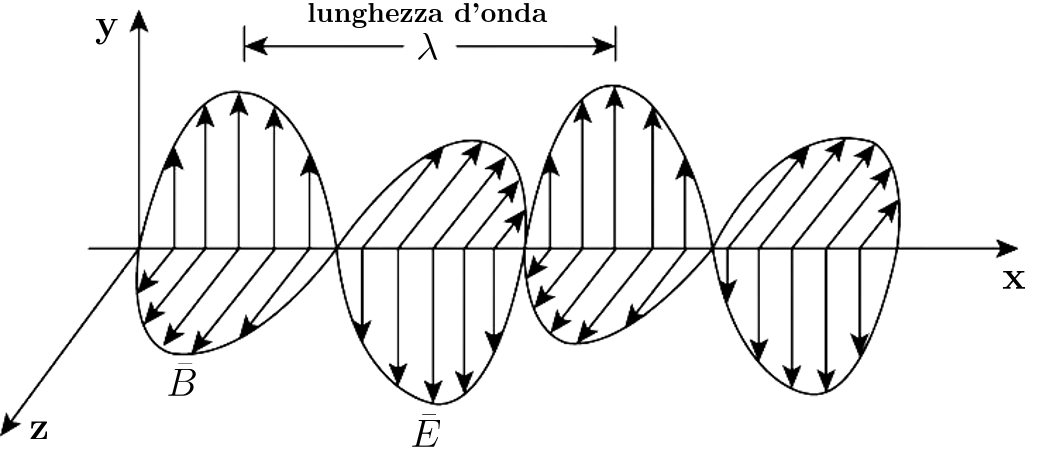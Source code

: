 <?xml version="1.0"?>
<!DOCTYPE ipe SYSTEM "ipe.dtd">
<ipe version="70218" creator="Ipe 7.2.28">
<info created="D:20241217181142" modified="D:20241217181142"/>
<bitmap id="1" width="748" height="322" BitsPerComponent="8" ColorSpace="DeviceGray" Filter="FlateDecode" length="14877" encoding="base64">
eNrtXU9EPV8UPxKJJ28TiaRNJJE2X5FIm0QibRKJtEkk0SbxPI/nbRKJtEkk0iaRtIlEEm2S
SLSIRKJFJJL5zr3z583ce87r/ZmZ92a6h9+vb9P7M/fcz5x7/h9NU6RIkSJFihQpUqRI0d+l
TsUCRX+DjmBOMUHRn6BmAMUERX+CAOBGcUHRH6BWHestig2K/oZYB/hWfFAUeVrhWJ9SjFD0
N8S6sk4VRY7uxxu++D/GG40LnybWjxRvFEUL6usAI6Y4X+E/u0AJdkXRpAsT1ftmAMmCOrxH
RSXrVpusyAKD8XP5h/1/zsZ6kxcf/txQ5tXV6CtpKz+TB+8V0CoI661use6NErNRblUINr9W
4bj8TN5UQKscrG+/mBpNzf4JZE7bAZIRwPrBtf6/RJPCuiID668clfyXPq61w6mmZaAqAlg3
7G1QWFdkaLRX+v93jF8Sxs5csv8vPkVAhzHWs6ewrkinaUhr2v2za2cuvPrwysD6YpfCuiKd
0kxtuXPvzGW0sJ4GhXVFOp3AoLatRRrroLCuiNEDwIG4M77pMInGMqxwB+At4K8cXlBYr0B6
BngIButnPQCPZVhh3Bv/aSH0CdB06OTotgJaRZzwu9KVcx+wvhoDgL4yrO9Y/97WoL90VP/S
WOLH5uiOwlkF0OOi5j/WzzvKl1A2AvAS+Bd/GettOzE5uqqAVgG0rvmO9elqM+1gtjyW6UYZ
oklpK9Vigt/DhgJa+QkzmrzT1zdBe+/Opthcl2GBU+w0YZHgYOkuu+rWxx+lr5ebdACkNV+x
vg1B07ws1vVLPZOuayuB35bSYcpslMJsRvMX63uw0u/Y8eF0MpUWKfULJQXK+eLlD+EO5riR
sOdWYr4SDloWKCFQoX9ntJoZcyy7LaF8jmWmaljSfMb6OsPYSq216SfleKCZq/s9cIX91lpz
Fcs/gy0FtwoV+J5hfcXA2OVouQr7ZszvNBTmpyAFCacew0RRtumfwbpOqw1lUVsBhvjPRnYj
M8+BfS83VGJr9m0orEce66sOSf7SH7xgT5nZ+dqZLmKbIchnDNoc4Wilr/8trHNp1xG0WO/O
gg+CS+0dhYT7PhTWI4/1NVGUfgW7kp2sX73RiOoEQ2Laj8L6H8T6X+Wownrksb6usG5wdEvx
QGFdYV1RNLD+0qi4yWj+TfEg6lhXpEhhXZEihXVFihTWFSlSWFekSGFdkSKFdUWKFNYVKawr
UqSwrkiRwroiRQrrihQprCtSpLCuSJHCuiJFCutlpy/FAoX16NN6tnFrLPWj+KGwHlEa5hhv
HjzZbYZGY+79teKKwnrk6Jz1OUuZv/SwzjRfaw3lakGvSGHdNzquBZjJ6iz2cLK0Lt+HPxV/
ooP1q83ZkZ6u0eXVmz/KwAFwtUBeBLAH9Tz3AIwpiEUC66tGS96aplbDJKtrGFr8Y1rqsS7T
3fx0NbJ8HcwqN4pCi/XdNn1XB3e++S/3cP60PdfXybvtr/8poX7rurDHOLDluHBfC/F3BbPK
wHpxc6tn3KbXgd2I+YwNmei4+xvMi5ldsN1iHapcl7YBMgpnocX6mr6hp+4trs3+csE8zH+C
d7AsXDHHP766r1ZDtQJaOLH+qu/mmesKG6LyKIj9qqif3Jei/qJTm4H1ZvkUPFFQCyHW9Y1L
I1vc6740Xp7B1cHRue1cFFUYZMyCLh7WFdZCh3WAAXyLxYuTkRZmxwCd0sV1C+vyILZGWFNg
CxfW9wF2pIvLfH+lEbZPbUGP1ghUV0eG5FQBkIPRGuVxrIoqGeuLAF8acXLXy3+Yhapohph0
neRcnn52mx1zeiu/p1mYNaOoorE+AvAhX7029/dF/tMdUHNVw02NcHEC0CJc7WWDHwHYXLQ4
8qZWOFR4CwvWWajoXL78z8Q6OqOoBtqjx7R+2NBi+oqfxfOtS9O6mzVtEB8CCCr5KCxYb4Ll
ZmQTP3MoqQwWELl5G/NMGwHJ95SuZYfeABu58BqfQ943CGr0SDiw3gzTupSGB/H6jI11ZIjt
HiTnorbDZ8x/3iU/3QZnuo1z7Ae3Z2sU4kKA9QaYZV4YGBH/UA05BHsDNDL3XLRYVmXb40jw
v7OTet8Je0eHglzFY32OGZmtCKCv9EvzCVhb1H9eie/61i9+6sI9SuIM4IgNpKee7u4u+o26
OQtJhbkKx3oG/mnaG99eIUe1i6Vo7+qb/jMqb72uocI402TqIsOwXZ7zVkX6FnsprD9xNa+5
yGQ7RUFh/Zjndi3x7RXcaa3sfxcc5S+dmChjfzqKDtj5eq5ptY3EOndXzb4r+7TCsW5skLm9
SMLuEXzjVhwjFmjdjooaA3ylfUVg3Uz3vYMmhboy7d1F3lA/Nbd3UH7BIXyR22u8eVvI6g4p
ZYxIf9YcHxdf0UPYpqvG6w/103FCwa5isd5pRJDitLsFx/qH+Xr+t3kZFmHVYFj5BYw0wGwM
YQaF9QaDF/+Y40qp7JWK9aQhiF5sWbacJ9Z7zNe3mZu9FXpujRjGaDU0fmnj1ZqWAmlRBNYv
LOZ9WA+MosrD+oOZ1TViY702T6wLSm0d3IecWTfQwznSvq//f5YrZQMd+WHd1vDnmaU/oIBX
kVi3oMo2qhv6WMDwOi+sz4kHAfKQhItanAJ5ApfOBNZdAbdhlQVWkVjvMx3qOywH4BPWtZsq
WSwd0qm+DjflrVi8FDLag81isZ7OMuNYU1pMZWL9wyqeZDl82g+vyFiEfLB+zw7sZVhLgJ3f
Nwd7oeaVy29aENa5VaojvNcQ7CeqR1IFYl2QQIR9iWG9g8WPHpmOni3bqwuzPFt3ifWCsH4D
VYwPcV7P8c21mFeFvQrD+jhL/nC+fC9vrDew2o0vYAl/t93EoxMuVrkjxoVgfXaffwAPHu8t
hp0R0cT6A7RqxWKd06NQz5AMb8u3Ca5pF2ubcuY1Z/+9K/TGU1RurLeK+1ko1l/ExhLtoZVn
Yn+nIrDe6PilTQn2isL6ntTooVCs37t7JLFPCGkPrHHYLxnrLiUIGhT6Kgjrcqu6UnUY5rtc
CSejQPMW6xm3qauorFgfhffSsf7yK2hCQfNw4zHWlXlaSVg3IuIlYf1BxvpzKJvfycCksN6R
L9Yfg8+GO9teHLNiWoOzm2cfCuu03Ckc67IfuQVrvFHhlJDEeulYD9ROP5wAgoa3/wzWyfzS
c2y2FeyWjnW3PyIAul9vzW5trD1TRJvJKhmWFNbpfjhSazToD2T9R0YHn/aZe15Rs5pt4rQ3
32z0bNv+21hH1cnCsS43s9WZHVxT0wM+6yPW1NU3nt7bGx8Y4bCvXijs9D5A4sUeYD0heak8
p9skW35NxnYRsMkf7j7LH5m+aoC6u7+L9Tm0sWyhWL/HsK4FVKP0mGBA70vfOqfRPcYgk+lg
G/6W/yc1IrimsN6WP9Y1rAmml7TSAtC46ThaHxvxYpv3OYh+uRSJdaJNW8FYx0YO7CPNfj2n
VBygU2wvynoKD7OfGzoKel7y/KgXLNrrBdYzfp5wZ/oR1uwWWP/oBm3TeBPKv4D1DGz7h3Wt
02+r7K0LoGFduqnjWPYE/xjm/RfzoWnsdr3Auo9+x804iF2wJ02TBctO6IGxxag7QSmsE+v2
COvH/o6Z2G0wpbebPuJCH4RegIW8mDTiF9a3fRpBMGmW+7mUUovks6SLD3m6izjYCaxnQEhw
9BbrWtxHrh6x/ZySrw8ZO93ofqTzuJFVePIL6/4I9im+UFcyxg3QrQiZ+cozFi6jDXYC65RW
5xXWT/ITqEXQM9GQKwloy481gINfeYQ2cvIG66feN72bNRe66Lg27IB6t3AIGleHjCei4c9h
fcVvrPtVtfFSj8uus+xWX0hHTP9vT8+6f1j3XLBv4OL7ONHRZF532etPLeZVY4ZnKsoFUzjW
+epH/MT6kS9NPO1eB25t3d5Q9BFe/KUBH/FYeoT1W09Hyzx35FjonnHd2VV8VHz1dIQHuqFY
3yRdU55h3Q9FNUHNK8p01Nh/+Se/bz93Az4iGuAR1j1lxLTjmR5FvmnI3Y8za65mq97r4W9h
HVH4vMb6dh56cmF0X59LeNsP8Dx6HNAA1eZZW20fsX6O2dFF0a0rz0XakVZdZINj7OxxlePV
y9kP6f1LWL+mEeOhvu5x6GLEuc9NlA2Cremx6uMcE/fZB3/ST6x7JtgH3Tld8qk3zj00Dp/S
2+KUJSDuHe6qmz+E9ZjFrivfsP5DNPwtlj4AYmuTtmTfwl7RcoFivY9dm5QGONp4oMx0D7Hu
SRQZoP7xZKKfwvqFcXZJ1+ekV0fW8Yhg/ctmV7tvWO8hVOciaQnMIp8b2tIArs6KSR8zphHe
TG1wj+S68Bjr+/LwyCJoEexeYgYLdvHTQ+TNMXC7fcyl7G38Gay35FB7vcK68fFP3qzhq9nW
t1kbPsCMST6g8UM8qrb4bZxxsd+u0Xfa7CPWq2yHXwnUny2X7IdmZOusKOrFrPQIsIjEpc9u
g0rFOmax/IJ1YtYAifVNonl5UXSenWvTrYsk9HOHDFlV7drFhxbHE72MaGway+bl9OgJ1uPU
w1TiDNhHR45LAobYXKu4eDptEk/yM5/uJuzmyR/B+izU0h15PcK6WTvhSUuBCah+ceyzNoCM
zF0zgwUHgNhy1bmkWRflwPMK6738899L4cC+I8XliPlPL0QfWoIIEQ3yDL+UWEMfdDFN2bDu
MuZvfcH6BZCjtQqmxmxV7LWh+MqgfbIvZdsZZV3R65bGe0oqWwC+Yd0RoS+SZqDu22HzGx/6
JjjW0HcmTA+TuKszcifmSGL9BNgEiJdLHQLzsvnoDdZt79hQqbd/Co7D2TK/mn736qUcz/NP
DjV1y3rRmk9Y38wx8zvfh92R4dNk1DzOgZaHAv5gXY9LS+v6E1hnjGddf/juSvU43mA9Z8yn
EEo6I96W4bkvZh80S0WvqCN6EXGCDtF36g3WY+SskjypzulamrfcUa4ePHF4I5R19PKnBxsT
CqzfQp+h6hl+tpdbH7DuaEa+VNLN1zvT8pqoVPB59Fs+VwbFQCqSF5O900dfsP5S4lN/78pG
X0ezR4fwshv9MUOdZ23MxxpJ61TEerfFdNwP5gnWAbwR7K783DSVobdHTWx5EGPpXbY6k1Xo
bOr0Betd9ufvF8OBJ5cT9RF1aq4SAmUUDWEtAE8jEBN/I4l1W0PHnVReYJ1FIldWYYvnVL8U
feff4OyWdyX347NuuYZ8VB7EiKGYDMDqM9eHITUE+fdCKgjrpT31uxB7+U0neSciVetYLbWZ
CXmjjUP0sb5nJ0bgqPYC69U845aZ+mMleJZP3WObSKyIpWiOs3qPpbT25voQgDlmFOiI6YCM
D1hfLQnrW1D/41LLb/NXyi+RR+Aqm/x/FcJ+VYVivb1G8x3rLexxeuVO8OeilZgtt8MyRrkv
O6hNW2Ktnr7cqTOrQtrTNV9ukt/jVZcPWGe6sX681YIz/zB/qQ7uz8L2ptWVrp7rEXj/53zs
sEZY0cL6d9Yf4B/WTUWGJwjsFznXNu3eqxHaLiW0+BvjRAF3H2FBiTHgnPSsVkPE+h1A85em
Wx37RQj2Ffc78IqiMQKzcn5GT/aEYcUj7RB1rC+DFhDWn3kWCuYMz4dm3brPMZ51y/5AqzYG
QtypMzXuSK5RnZfyDevD3LLkIB0u1Drdcy/tBV3pLsHefnEfJ0V/wXjkse6IIfgu1w1tu6EY
nlZDh3ufifKCj9+grh8Qrst1rrKMd+N5TPuGdSOKayYg5KoXkUmspUJXSq0/LbtZnlbdoYSf
CA6Sdy3pyuGJDQjrO0Ukb1cJ6Sm/I1qkerQoag7WXemsg6bs9w3rmhPrY1SuKEY7AtTrULWc
WP855ZoyoD5t/Hs+2lh3CtmAsK79UtiMmltTwg4RfbX7qYjIEnOviHQLOgRcbnQzlTcZDNa1
AgaObAq6ST8aLuomcoWrgNQMszkTTRBtrDuTYYPCesFdkdoFidNN3JOOUWLU3DUyLP6K5ffO
6kauc7HzohHjL9bzLtl4Etq47KHZ0TOEaG7Fs5e1dV2LGrNt5P5oYz3ldEUXhPXC603fLffe
DTEemLxhoaNymgrxnZHYkY/2+xFTUd1w3O8qaLmwPu5ZDZ7pQMlIs6UI+hYWcCZO5jSv4glc
Y1KkwJI+wD/afGy2ClGpwod1dwwxIKxrQiOuX81St6b9iNYM/aLFf0rbbxllt3YlW/YDEgFh
XaO8Sb+tjGhbhSvlGYrfRrZEi7XDT8I416hhfbosWC/ksARRMc2BaKK/eo8DzpzWnCkvDi+1
JRcDw3pLc548+BTs0iv0VWi8+JXKpRgytnbDXlX0+rE7sL7i2jzcP+ID1ncLqNgAsey3mqoq
GKUmKp4I0ZXTrF+ZsaLZ1oTvLMHmO9ZH0Q2gqEXoKvsP9SkNEpOtKNmQsthi6/hVTRHGOpQH
6wUIEKmd8gjV2zpNhdzv3Ef4vRhDmbGZYOfuB4Z1LZ+57U3CktfRdgwJIrmTqmc/lPkVvRx2
J9Zd9QK+zhpwYT3ekTfUBRVylcraOM3X5d5bB+7i2m2QXuk71keyLqZfebAgOFxv0c66R0Qp
7yjhCPhEWi+0RRjrM0LdVmBYX80zsbdLhPojGWrMAfVb7BDgxNX4B0tDeLD9PcFhfedXTmyK
efSEXQrEu7sptsjK/XKEsQ7lwvpPfr13OiUhTiK63dGyzUUDqGaWdCTVflphpuxWB4d17bcu
Ii9iZKAZTeNsxpMbHymGDWJt7Xaii/V3weMVnL6uoe5hGb9iSWYNNTFxHp8JwpwM46gKD6zV
mQlEqy1BUzmw/psSI8rfKdRXPkwEkimoL6MR2yf/B1KWC+tiJDxArA/mIUE6JKjPEDER7Zxy
uV+j/rZ3s/udKc8bTMmZTS8LEOu/6A1xwTbfR5PeNrJdRISD8YLgFxrP/YlczamN9XiwWP9w
YP0aG24tAmtS0j07ClfWNfTAf+NBwzdLzeE/jrMptgFi/QXrA+74RnfQ/wtd0A+x/mkix596
/TOWNBQJrH+KnAgQ6xo2PtRF/ZKa80Y2DQMqNyeG/qHbcE00VbtN9KksAALEek5H367IhILs
0lNKU6zGX9+LNjuLBNZnpFLL7eCwXlP9m/ehI2/h3SCGRbOaEmYCJ0xZuWE5+deMD64vD9Zz
qHNfcmrANfpEox70b6oopsMsmnETL4TtiijWm2NlxPovCvuhLMPjVLw0JaSGOf6AtY64kTb0
EFwmasBYfyV6uXBT3M3KUbR/EtVInpINq9jrdxjSayIXTLKwLnXR8Rnrn06sn+fs3XkhM72f
Gqh1SOBJu8Vdy/JT9Mg5culI/Q4S6/R5NSscS7vogo6I76hHpTd7vWzH3/IsdtiOKtb3pNy/
ILGu5Wrx9inz/Jpqb/RRoF0KsmPZ8PY76+4CxXojUA/8YB4rvSMqX2aJAPM38ikDVsZEVLH+
T1pXQbZp4bUabqxX5WArSIGRD0p4k+keugGG5QIOYwc4PzJaHDGboGo1OO3n2XsRByJhZx7T
gxTEZ30+mx0UVazL+VeBYr2XZmtc/kpyEwYou7QX9fSgra++uHfTGXQKFOsa3uSjTlhZI1r6
3EqM9aIY1iemxyxns4Mmoor1O7lFbaBYPyLzegfkmF4jVV+aoVLB1tCD4J5oQv2P+ZZ3yob1
OtSwnhF8SivoHeGD76lZUHOCXvTsTPq8iyrWh2SnX6BY1ygFPCFbYPNUvPSGOqmf8nZE86F3
Daz4WisX1keRj/0R0mBuUXfgFtE6pJs47ST31tvapDPBOaJYl7vQBo11nK+7smN9i6zZK9Au
rZM04y9jflKbYL4Ei/UXJJmnVlTW0e8gUiNmiKx4qr+gAfUBFmiNIta/ERdesFhvRfn6I+se
T2SPjVrKF9SG6rYzkhowaxTicZHWUzasI1WnKaH3BW7Jx/Dx2qdG8zKMX7e4tOdj9DZdoeMI
YX0agUmwWN9HgYoNnaRyZwapINIwGi9dESejWy1zLxiSXLU/AWO9qk564t3f1IS2fSFah7zS
ebx4JjVU8R7sGssViyLW0WnsgWL9HZKYlnEj26XEKNBtSnwdoVrsvXDg72f11Dhox66obMBY
nxU/twt+OZCMR3Wc0Ejw026JeH2MN+nlCQXR1NcxyzBYrCMBTG1A9n5PUJ3X3nO43H+/epud
cjnKojludAWM9QshFHDgdgxeokV3N0S6SxchG06ITLA+vu1gdMiPItbPMIYEjXWJscuuFh6m
LjnkjV3qLsVrc7ja1ljWlxuUAWNdDCIL5xJqr1AVR0lXTPZ3fs0aduwVD99FEutom7mAsb4g
3sOV7G38wIavc4ojI+zMPX1EdVVnAvNhwoH1L60GhMha0Fiv63JrbXk9u2i09YCuL33HX2+e
GXVaVLEOFYD1e8FZ8oG0rSKZP0xVrI6iOs8S0mbiwxil3czSpJ7ciVJBY931wTtukzuGxtEG
iNYhFMOGf2se8x5drC+XH+uaoLGANJNOByEhvLdkbccCCqaV3uLPdrURGdcaYNJd1Rk01vec
zHQfZRNordA6ZthrLAsY35VF0QdleYAgP9ESYqyn0Z6ZgWPd1Wm0Xf76Bao+7ZkqUXpH+vFS
GYIx+JoA3mupAWKglRPrPw4m97o6IlygHZ5eUGuVmSF4a/t9JHJo8Pwgn9sNNdbxrtBBY70G
XEbooPwVdNvdV+oP2F01YCo872ZouJUbQHhEvMN6fV5Yd5gLb24+FFR0t0CdduTrBZ5TXtww
Yx0Xi0FjfcyxAw+y7vFJnqhtRDtxrQPNA5nBdNtp7uBp4AIyDkIKWeBYz7o83ckBeG57G97K
+o0KMFfhDZeepbuL3Cg8uH7H+54FjfVHR4sGBNc1FNRnKPE1hWqlaMzpyjCEr3l9Cgiz8QrE
em97yVi3M8+SroKZNvTZHSFS4SjZ0EVU+cmvj14fgfMlIgUoYKw7Gnd2yJkaMaq+dJtQPrVd
NHXyGVVCrX0G4xeBIYFjfd+0jd3JAQto3eEmD/tgS/okJABu9dSDfDCcRg3ra/FKwbqV0piW
E/MGKbv0iQ4i1eYt7eyLDz5jvSE/rFv9S6acVVbHaB7vPdFOvZOQ3vcEv5DXf1NlAl7S41w3
VMXHt7X34QCwPkYIxsCx3l5ruRWaZR2jVyvIzqL+0IHFXDrdrXHKj3WtioeHX10nE34okE1K
5wri1xIShwigx91hddeR6QLKr6dniVgHwjMVONYXgfKevJJ5vG1U0V0f2qBtEhtAkBQedhDP
kOCxbhihrqbQuE7SgIvvG6rvUQ2u2Vxg82bWwX/s2dsRyNQ9cjZ44Fi/NiKnHfLRSQpvvOcL
96tgR2IG62R1LgpMEFvfBo/1YeDOKIcf5B+6HRNEEIli2BCVx4u9fs5n+L2AQ1Cd/y2sGwX8
CRm+3ZRT8Y7qTHWBFu5coceDtH7pQvBY5wMPGl1tO7Bn94xIhavBW1Lrmg1eoYQL1W5P4EeO
9vtxqy3dgWC9t2KwPouKmCmiYriI5EbkYpXk4KkArN/rFsSlI6P5jii6w++gg8iOuSU0m07c
6Rz3BOsfEMfn6TW772YzEKzveYD1UnshGW6vNmz7zsi2gkDNA0VyafjeIS+XdYPnCsA6m4Pp
vI2C4qWL6AAl+vVJwmtZ641aMQWAOdGmypBtQ8vGwLE+BbrxeCl5vhqIG2wljGotlm0n7aAB
LOYyLePsWnq2yoF1yDg4je9RA74XZEEukUpxTfZJavRMSwYYepWudv9lrK9BlyzDY6iM1pgX
nmiZPILm8R5gVQuPSE+CA8lXUwas14Ij5tWGOlsyhF1ObWhn3vFS6w8ezTc1+ytVHwsXf4LH
emvFYP0CsZNb0OGdXIUlZtI+okf4NyqlsH3ekNrklQHrs5DtnLGK5jpQynecGBWVIlIpqomm
pvptZTyCWNyqgxnM3lq95ypMJp2DUiuphUwHwIT+z6RAiZUOqJtbTDBaNmltfnWpHWpSywIl
5tJLLdC6wP8t0GoHtOk/ks5rxuuaoHUqOZ9ixL4wk1rY6NbZMb2QXnJQn86gBZ0WdVpaYv9f
4DSng6FqeSVjkr4CgxYXFgHq1hb0FejfkUymUsZa9avAvibloDnWOWBmNWmtg33f6nISoH3Z
4ltyKZlYSAH02zwzaW1lXb+D0bTIi7XkqM7QlaREmdT8YhqAfYe5BLaopSWdFQsAiUyWVlaW
02s6FIbZ52VSiz36DS1kFvSbYYw017A8BlAzl5q3WWrya60FwFqLk5LTAK3pVCIlYGBD3/9F
B1mvn0umu3Q9amlRoKUCaUa/laSj6qslY0uZQW+hvgqKFFUWvZnemV9HqXhOE4DODGTzsrBk
iEnCXmmhSnj1IxKPXvyTXcMHINfCkyfdJpWYNIdWXmINcLQlNJ9M+soU5QVB1blnQDsvaTnm
C4O0Fv04sxndji4oQdRoFeiD0ciItIejfDuzSD/PqquHwVum1BypNKp846++JCG5ShxV12iX
I1kFJT/4ERk+a5qs2NU17OoN+tIayOsexgnTcJBM7CDqmXXre0tys1Zlv3QCrSffpbA7XCDW
OylotICHIOPkSKY+B2osp59Qj+GcHC+AYXSD/weqawvyjiZIDkDeWH8gUlb1pwu7iuZ2XGCf
8S43Or9BP7CPMAGprh69RIRHNhpZ7ma2598ouqB9gjF1w9T5WijWPcteN4rWq3YEri4GrcGM
d2Pp3K94mK6GODfryYQ4Cqq18rnM6qOHKgDroqYxiBaenxE39kJOjc8QEvdezupkB0DqF6zv
EYyJDXmE9Vc49gZkl7wd7LO0xtZAof4IDVotpt/hbVj6ifmYU0QCEl0IiqQb8raDexWA9SXz
K6csf+O/glQCIHe8Jl8Q1jGt9tX2fOJYp3SY2kGPsL7mlQqjq2OIPjzv5tSb/xqM/h8iBxpQ
u/QMH/igX6fs0n5iJNsm8kl86WcVgPVB8ysNy/MRd4k3EdkJbZQV8UVPtriUPpu3a7R5NFIe
rA95hPWzccKIdtbSXPsN9Q5mKyFq0whqXT0TZfwfZHn/EsVH5Njo5S6RDym0FzzWm42vPAaz
Hu8HtUt3CJ0wQ4oV3DkzL2lIw2bU12brSHl0mDqfh5ueO8anrvkN9RRXPWRtNIOPuKBPbSLW
e0PnZSBuH6PnuBTdDx7rpmdqmq8rjpbc77i6sztlLaWD9hD9sk+kE86eI2ILhOHyYJ1UTL0i
NsJk9OL786TL93YFr4YHRvJ33eHwaiJyyMkp0SRMkT7hB9YjHusoN9bfTKw3stykGXTDP4ns
hG/yZteoCTnSJ+3YAsKq0tJGqsrhh/mgogQe0gl3vAfQmMPYmGcJwviG9QKeXzwnD4GwnTb4
9MVBOaUo67Nsg3JjfQO4t++dt6cmxv9WFWiXntFnonADx9lX3lpOr/LI9ZUI9bdrMVJ+HsUK
lga0pGWacJidkLnlQ8TDcYD4NbIb3FN2rHfV83nx5uiBbxSgt8R5dVrgCdcklg5cO7tSWeoN
Ltf9xnp7U2SgvmxGCi6EWB4e8LihIE1CMU08HC/IO6qzIJkrO9aha535UsyO7FWDyVPh2Z8i
7NLNHCPLcI/altzbzvlKq4VIebAOpbawuJg1zu/l/q/yQv3dys/fAuHkmivEYdZCNc69pvL8
a+SwU5/DeXEkOuSDx3riiT16zmylPbflPkJwlEgx1sbxCjf9SJWNk3vXOVFGHeaHyN3OH2GH
dTy7qxfQWFyAZEMo5WLBM+46ASIlego2Czy1J+VRP/NOCfIiBuuCxvora2+5waL0FvW+ut9S
qLK+m3eGipCGl4QyyvUNquwgf+Km+vC3dlNeqDfZKzGQsZxzw+JE+uU25V3Q3/FK+CNmZH+C
K54o1oMFjXXm/YAllv5pUONRfvfTTIgD3e6uxf9QL0NdCGuYYeqyYP1fbekoa4f3Mot0zdX8
J2FETEw+ofHSGbLRANH1XEfKWr7vEOf8yIlXwWK9oZoryhbUNyUh8UWcV/MFnnAzYtgJpCCz
qS2VBeteFIMuUV22AiRnd+eOai57eFOKf6hieUpMQ9Y3h8yqHcp738VLzWXGOlM4oO7eQLqE
3x6iZHOPHMJXAzeEjjAgmj5SsHrQuOfRsmDdg45zrxUwl8N5C7wLzj9+JYNG/cgbbqBcbE/U
OIY40hEGpOekzFhfZd/J2jwgvtEJopqbtN31h2Od0GyEd3QjToHN8mE9Vbq6rlXCDJp/zkhn
XRW/Jx23FzhEqftdJEbB5rJLJTlZK8WbLgXnNcmue+pUwbG+gV29lDSSNXZD9XxS+xMCL8I/
V0sXT/Xkx6NBrGb/xQhdjhVUq0HFTasorHcU8mQU5ooByk0XFB26grIW1ruJsRVdRBn/FWVy
6Ui5JfwRffIBL+dBCrloAWO9g72sD6DlvAD7ZJjyz5H9ssUTbhKv8Td2qhxYh3YPkHYQI1rq
lUWDMbC+YWinWL3FClU9QmJwkKqZld8xgCVECW7qgLHOKy1WqKKsD0J4LxV4wont/vuJTiwt
/OEaLwfWt0oH2uP3XpmVGHDnANTVcHe/s+zVpRQTkeJWQnjrSv8gJco+JJ1m+Hd8BI31ca47
YItrQ5uJ5XAq6ocEXq51LZxwvVRTpynIYv1yLkCsb1DGUCG0Wm6FvV8wsGMxZp9aVN+3lRfS
5qjn/pFySAxJ6ZDLeLXaWDmxfmN4ybEs9DmiUoW+w1k5boa+4x8FdTaH9Vo/Kdv487AWINZL
xqh+2/P8Sz+1s3JBXRqMFavTFfgsVee15G3S+0pbsmLm5g4hDq/d506wWDfD8sjydinnElD9
snepE07ouNpLRuSYiQh12mAtK1iDIHUYKLFOQ7/fFuPopoxz/0nOsG6sY0VnFr0IZzCemv5J
ntrUAK9niaNreXYRDBbrVvkdEgcgqkXHqX7ZV1SR9YBbQvcS/QjMP9o0FSDWz6jnN2+cNbZ7
aOMWR7Wy46Hhq9liZ1KUxeQo2FdKUcnkKe7P6FPS/ZeAsT5mwtG68Lqf+zaOKIOGfMey+2T9
Rw6CMqwfm4K0TScikLuOpKM2NpleGMl9skUdZF1EfESX1cOUXSr4WS9yTP9uKh/Wz015tm6X
FQ4b99lCNQUhb6+e6GovdI3qIUtdrM8vB9Yh/Fi/RGIhTfCPs1KK2t1RC96kChGvqBTAYdFI
u8rFzCUXAAPFeq/1IjskbLTqmqTOqziRma6fcKTn1Vn+UfcL1LNYPw4U6+OhxzqGmz7OSSQ5
oA4o30Chp/aR+Ig9AD4k3PqcTLmwbn+ZfUABU8d3qBNujgoiJSl7s8XlzgTqhLRphBLrfmI9
EX6x3ou5jZmFj0VyW6iuTyT4mvEmqPI7HiB3soXLdA8W6xPCt67xJiaUXbpB5bhRbS91S3bW
tbaV3/bs3IT6WJBY7wk91ufQgu0FfFzSJOVAr6OCSJ1U9FA8IF4AchdlddSXCesXtruzE7Iq
xAB1Cz9kciP1jgdXYyXIp/SHEut+Yp1q9RsausWDwXNEV9tJSjARp+485U0W+1rd/wb1bLOI
oLGezSc+MX2nBtAuCjzhaqhzy/mOGyDisOL5yocNBYn1C2pYXKiVdb7dSGeLDyrLaYfytDxQ
jpVpPrM0S09AtNJwysv98mDdIXWNZ33bjCYPJ5BeKdVUEt8oBWJnOuQF1Y1Ak05BQF/qH9aH
wq7CtBA1YjdYFjod56kt8NS+FxrgHUMeM+6dcZNAsZ51MBkGeJ0jotz6lvshtmmdSiZwBpFO
yBgFpsRgRcD+Yb2+JdxQXyK7XSNYB6KWhs5qjlG5QgJU16A5j+FnnbV5YN37Wo2k4yUz3DXo
gLpovmxTYdErqr1lxhEQnoS88cSS6bFKtkJrNaryrdV49yLHsYz0QppRmpxXO0bVXzXCSX6K
igOpLufiUY4QkoPSUBasDzpe8sjSI25spKdkPauwidnc++TwiOWfb3JFTD7xDesbIVdhGuj7
l07cDeoMXqE672Uo35uQp32YZzzu3WEcBYh1V8YXM7U75NEn2YPsi4L69a/PQBs5egN/Y2+g
WK+vDzXUe3KMSKi2/CebY6a/popCINHs54N6x5b7HZN5h55rusqA9U/XnM+eakuFqfrADjK8
sbw2TMVLG7LPAJC1HSh14JvnG9YLu7tKo0Su2/8Xsx+IX+xS8g9EqEWoQJsgZ60jUCoD1mfB
bbNf3nGkY86WQyqInpKSFrcs5i5nHTCFNQe6xt06fmF9lbL5Q0FvkOtUmgebGcsa3XtQF0xP
1DOQV15UfwHpnXvZnNLgsC64H2CQJQqhlssj1Vhejpdegul2sU/P332uEh/bgsR6Q3OYxXru
we9nJrhvuA00QsWKJqmpaL3Ucd7uCgu2FZRPlG0BGBzWBSN9iM20LvSEQybMf7os2X56nChJ
s4HapmSRVBioPbcC9m2GBdkg7ZcMVXlwTU2M2KCGJaVdHTIK1FG7IXCs7wrHE5nnqSvQhBLS
JMcwgAffai1pEy+m+y3uBPQJ68cBjBjwjQ7JyV1uGVrLDbEOSg0ixBHpzDx2utUeSe8EQZt2
lD0wrHeKYbK4+A6z390yleA7Lms8P/yw7DQd5Fd5JHuhOxQLDuuxEHsc7351flT3mqDiHYBK
PrWRP5ySRgBFX3boNDCsS/k8a4KgvwbzB2FiryO+yWVWPJc0F7NYbAlEBjMXfcJ6juLXiqfa
X/k7DgZCbGqaFIXwPyobqJM6zp1BpLUi9tiekx4U1k/kJQpfPWVgv6DH3mBos8mrWNEW12RQ
WN+Am9BCfYZotimhoN4RDxfrjuaoh32OirA2OezSjmLE2bJVax8U1rvlvw+6J8hU81tpKuiE
M/g5ccv7vU0WvYvY1Ed/sB7i6rutfBjMTZ8s0idknTxGoUr0rZgR15TDLgV64H3OmxoLFutY
1F6s8gaWoUyccNVYDt2OczrHRPHb+IiUPfqE9emwQv0b8ukYX9PD8+4M6vrOWyd/kZtVG688
ygZSD4EcvZGfEhMQ1h+x/Ko+p8bOhoX1H1FYGEB9tQNZpFftl7KRNRAM1pc8ac9bFmrII4HW
mHffYCauPmI6ORlE+pF8Pi1ufK4U6oBxYPMhSKy3wW8OkB4Dsvh3Eh0UslCfLG0jU7In0Bes
h1eFGc8vO3Nf10uNeSkH6JOwTMmaY/mxYLxqt4/z7lx9fn5TYjqDxDoem5yDI6e6zihxnb+z
68VCevyl1K2Uv8APrD+ENhfmnEqxlpY7y0dhreMPAhFE6kWyHvmHLFvK+jNQkal8qMqobDA2
eW67VKxv5MT6PdF5OwuxV4fmHbdTm/utl2FzUNkMFU6LXogteWPwV5Yyt7o7tGI9/7RC1iNm
htD4SbtUdjN/sI21x5HPlNZp/gx430O2iBvMceop1vsJVl3aFuWyA+u2aDcHX9QRaaStxss9
8eJJfRH9wDqVxRcCqOcLtVWQrcwe60PwPO0b7EFKOdufxkrV/YxWEfqntAEWnPUU62R23IAV
9o/bSJ936mxpbsKu0isoeSSuSdLj7gPW98nB2xVOo9QO5HcCGId6O3G242dGt1naMH3ysgdU
d7C8ydHLEG8NXzrWz82A5BlVcJVdqHUngwKY2ScTquIFgIe2nhiV9QHrfSFVYe4KSajrkBaZ
5B6HJcrF1oz6ppzeZA8m5QDdzNBjrMfpTb40zvVL4z4a3kUwP7yTeG4EL0090e245znWv6lK
ysgo68arxbK7JgZWskx4FvXNnDrA6UVWxZD9aSs+Yf3a9JrmcheleWneDHc4CiflpH6thu44
D12vHm7oh1Dx5D3Wl0Mq1lvgrBShwWRq72cNsfgdHBuDOXWOwuk9l1j3Ul9fzdm/YpY5qKr0
u5jGD55Gwp7pvPV2S4U5195jnUpyrXDKQGHDsR+FVvbXxjYK6djHhp36RogyG5q9Hq2i0fy8
bh+wfufQYeLwC8iSH6iNaa23oWd2xRWEO4lB7YnXe/rkLibxHOu3xYb9yktPBeegCCJ8FPWW
mX4vyjdjbb1nyf675gfe+oB1blBeM6wf/2pGM+cSkpTsdEM6hfulrtds+7CrLeAL1i1nZmfV
H1DWDeRMUFbmsPCxQPhm1oyXz3q6DlKFKRXrPWwqC6sGrc3DWYLbH45kF4cOtI01s/dIgs17
inVD/zdbjCdDmvbVVIS+POxSWBxQz8YwEmy6tW4xzuOfEAdPfWxZybnqB9a/HUv8/RBsxKdP
mORIG2MhhrRf++rqFV061hP8TnmCZyuEtItj+reqO1x2tUoiWmgZUc1K9PZyNGL+vXV+UYJd
8wPrzsf58PcbmZNvw0rYzR5kL6x5ko89bj+dT2XpWP/hnmGoYS6jWq18A+tKAkhRvSc3HSev
jfR1ER2DpOSOl5zMh1A/ZZmWjvWTnN575P1ick9MiC0tVun63qGvOzvsmBa5W7q+zqbs9Ztp
D/OhLEgqVo/oybop5Wi4Znc3xFky5VkwXJK+N/5gXcOC/rloSmiYzj1EpqL+tNQM0H7g/96y
wNbnuXGs8CsrJWDdMdg2nKkwPUU/oHab5CvDcyiERo3JStA2kL4SUlS/JuXxm56txqOcXhnr
85DLzYPQfiNUpZ2Pfi3vNnK31qdrd41rnwFsbpqrSNXxczNHYE0egVGIH8aG+vJmGJvznhQf
EbB70rG8ltgV7XZwi8Jn/SFoe/JpOT/+YV3L2zK16Vh/eXva8Jx3AiQzM128yGX4ItBDe4wZ
ThtwdVSNzPwoBOtz1n4+QxgdjqV4Qk7ssc1I4dwrltSqS7Va8LXNwiw1waX0Wg1zhnFBrvC7
ZhBoKNDcwA9mQn7nyhQqZNbAg1UKO5vP6KZKo/qSPEe7RsoW2pR61mZv2nmmgt890ah2LKVj
/RCK85K+HBysTs3vnu48lGGDO1mry1Z7L9ZLwjpLl2a0EMbau8kSA3a3VKAoq8Jkn4O7Viiy
kVUhtEhMH/KgBq8G/PSG+2ieHuRwIRWE9VujyriQ/O9KoeOSnSFvpD/F4G27BbDvBHO4XZVP
K/MA6ynPg18B0A5LdZIDfcVh3figjjCK9eI7S2VpHFCT/Jh3BDNP7Ts2TnngMJhFXeBVqx5g
nSVShm+UZxe82gqlVirW+ePeXHJdTfBU40GBhKY9xaBBVhv6AWq4A+Jihil5PRfBLasHfMK6
FkqBxg86r7DOP6g6fFwYccwULImYxTki5jhCTWZruo1lStVO3Qa6ri/U0eMF1jfy6hVVeZrq
iBm0vSgd6810xlEF0wl4N9TphLGgqrq+sz+t01J7zO5runQX/MqWsMITL7A+ALchxLquxexe
kS6kArF+Tjd4qvCjzUN6m6l1+ZE7FnYqamleYD2sba5YTJ9yIRU8yxccDZ9CQvV4P55I0DXS
WdQDrM/CSzj5cQ8wQbmQCsX6Uv4j2yqFZj3Pp60k6pans3iA9ZAWWPLVkC6kQrHeC08hW/xR
mOchFKXFlI715XAWWHJqJ2sdC9ZhQud1tbptRZW+pBEv99QczryxXsCg9Ep8+AvMXyd9juGz
zB+jjXVdR0t4LNcHwzzxzZGBXRLWV6g52xVLqVKGNoSEqrKBsjvDXuWG5XXRWM+3i3GF0g1R
XVFojkDoDnjQok/ZRfKUcy7XXxDzMk+sN8FduPlxIDeczYV1NDjaHDrD9E9AXRfkVqyslQ0f
uoNblrhwWCTWX/ypGQySRG9hGy/rbuCF9f+krDysidtSgS2zyk/NcPUXsK5tWg3F+LyKWqjD
Q4f5YT0K8mHFnee4BbF3TYuP8RYH+egw4dMH1qRpdFGlPiuGUJOtCioS64u+dOYKmkbdjapZ
dcER1J1UY+W/CK5bwhZLe/8bGoypYxshpW0b6x9FYj0iTBt29SkZy2Z0OLPCDsZYT0JjWMHq
tPNJyYROWf/w5XOfhzp7+5vb+hY/Kmqx1nQ8OqlVwnrXJz/92D9vzXPgX1TkQ7cr7mCzpUHg
2ozxdO/VOBy1d571mA2KpnzL3Gnj84ou6jxMn/TMDB/J0e5iVe7w1W2ONmo31b1Vv4tkg9TZ
GxGs7wm6n27DA7CeqhDio23XP2X9n91VoLrywJ6jY9caSBcA1pbgc1r/+RIlDYZT2lGMdkwc
d1ndJiEdkSHSYPxLUqszOxUuQSX5eW6NjTQapU7nhXXHVhvcGoCP6GCdNX94EVY6JG2l9BDU
eTMPIngp5+tnb4FX9U6ekNHEhq5VQCKk2Ubpm4YkHNWiRG/ZTsFj+HF3KrmtWnxovum3Ge4f
Cs8tlmWgshJH9vhseLZzuCFBd/gyVvRKTScOL8VtEBOqndjEaryEgeLloUsp+c9DGrFC0BXX
V2KXDbdJI6P2jGIVc8Cusxtlh7nVC1FT1rPumLiRCdaFl6HOmBWU5q+LoYO6v2GvKnMY81Tl
YeOTWRCo+Fq2sd7jbMx9ZmL9i5/eR9HDOrO/uX72jqt2L8b6Nyzkj4RtfXE/QfhssOyi3c+z
o1hio7piiP4GUHeu2xdsPKtbuBlbzSa+zsKiFkX6bgae10302G5x6Dbd4ljgyqcpX/tNrljd
iivVKAeiF2drHUyD6Cc1bLYDtqw6LaK0zDLi2FOO/fEw2yXMr3FOPtJFceMz8qVG7tCbp/s7
lpnaAYhHQGqwaqh7/OG4inRCRSvAyiGRls/WzxzqR7YmEyLyWUBZgx2hUgd3z2CFOWkqeWAA
2MD07YjnDnFPLD7EedrgSXcYOVDvb5b9odURKw2VWqr2AEjvbGqcMDPOdKs18mlyu0DI7S8W
JdEZ0B++Na34HN/ptUoZnqESjVOD+kB64M1RV3CCPAR7EPvWIk87NQBT75hwHIhD/Xn4FnTt
d6cD24/xARU8DPBAmr33ZEBdLsVkvYPgD0CdgUNX2FoWhLyOxzpwTnsKk7IOQX3Brq8TO0um
LvHINlI/RlDjTPsztM7yhZpGV4zuEvcbo036ryehXEq934k7E3Zgrb3CIXIDEL92KXdW0MhN
TV70pg8TXUw2OLpxNuyGdBkJdKCRt2LdnA2TgorvnZcEF4zRhJA3CF1hgjfqzMaqTiHuHfTu
exPhT8ufV8s8dRVPwwDVb1mrWk6UGYdIJgb8AfJfq9BPv87E+mpDaFxULfopfWeZ7SJ/Tv+o
UI8ADfpdafB6dHR8cnZ+cRGmVhxjNQDT34Z16prNd6wr9PsKNaGknT/TIqNA2urShfvcrTbj
EOtXowBN24o3YdVg4ooHFK13c8v0jhXLvxyk2W/9T4ot4VXWXxQTctDpgMPT1neuGBJe6gxh
llrgdLu1uLR8q/gQcp00fBUlihQVQ59/Kc6t6E9TjYK6or9Bk27PsSJF0bO1jB/HoR5mpUhR
HtRiJKcQA3IUKYoOGX0LG5RnXVHUaZ57X6ZC1xk+WLqfGxwZHxthNDQ++qgYEkrqZe1tLsVc
vd30cmI5uZJaVwyyjj+AndtznaogxBOp//wegtQi49GKg6tMMIuq7OhDRvlmQ4x1qTJ+Zer0
5uzpfEFB3cEnu9B6UnEjlGR2mxtOr907yiiPTU1G8ceib0eZ6aViRyhp0JG4JxbEJRR7bFpV
CRQRUWE4iWHTUcWdLLX53TNHUXBYl8ZBqCpKt2lqdDK8UqwIK22aSK+S3GiLijkOujBVmBbF
itBSC9ZjmdGS4o2LHTqP1haHldIedhWmQ+5EuKVY46I4dB8fbSzAgGJFqLGOdFQ0i+M/PxWH
OP3w6XiaNqH6Y4SW0niz/4HO08uLs8v0kOKQQRum8nKmWBFaquv5Qa6OWb4Z5XU0qa9y28Qr
ypOO0auJlUQqmVhIJhWDbFVP+RoV/Ql6dfpfUoofiqJLC9Bh//t5WvFDUZRVmFXrnz/Kw64o
wvQIcGP+c1tFkxRFmNio3oZkKpmcG6qSxoUpUhQhuj/Z2tNpd2dne+9YBZMUKVKkSJEiRYoU
KVKkSJEiRYoUKVKkSJEiRYoUKYoa/QexznW7
</bitmap>
<ipestyle name="basic">
<symbol name="arrow/arc(spx)">
<path stroke="sym-stroke" fill="sym-stroke" pen="sym-pen">
0 0 m
-1 0.333 l
-1 -0.333 l
h
</path>
</symbol>
<symbol name="arrow/farc(spx)">
<path stroke="sym-stroke" fill="white" pen="sym-pen">
0 0 m
-1 0.333 l
-1 -0.333 l
h
</path>
</symbol>
<symbol name="arrow/ptarc(spx)">
<path stroke="sym-stroke" fill="sym-stroke" pen="sym-pen">
0 0 m
-1 0.333 l
-0.8 0 l
-1 -0.333 l
h
</path>
</symbol>
<symbol name="arrow/fptarc(spx)">
<path stroke="sym-stroke" fill="white" pen="sym-pen">
0 0 m
-1 0.333 l
-0.8 0 l
-1 -0.333 l
h
</path>
</symbol>
<symbol name="mark/circle(sx)" transformations="translations">
<path fill="sym-stroke">
0.6 0 0 0.6 0 0 e
0.4 0 0 0.4 0 0 e
</path>
</symbol>
<symbol name="mark/disk(sx)" transformations="translations">
<path fill="sym-stroke">
0.6 0 0 0.6 0 0 e
</path>
</symbol>
<symbol name="mark/fdisk(sfx)" transformations="translations">
<group>
<path fill="sym-fill">
0.5 0 0 0.5 0 0 e
</path>
<path fill="sym-stroke" fillrule="eofill">
0.6 0 0 0.6 0 0 e
0.4 0 0 0.4 0 0 e
</path>
</group>
</symbol>
<symbol name="mark/box(sx)" transformations="translations">
<path fill="sym-stroke" fillrule="eofill">
-0.6 -0.6 m
0.6 -0.6 l
0.6 0.6 l
-0.6 0.6 l
h
-0.4 -0.4 m
0.4 -0.4 l
0.4 0.4 l
-0.4 0.4 l
h
</path>
</symbol>
<symbol name="mark/square(sx)" transformations="translations">
<path fill="sym-stroke">
-0.6 -0.6 m
0.6 -0.6 l
0.6 0.6 l
-0.6 0.6 l
h
</path>
</symbol>
<symbol name="mark/fsquare(sfx)" transformations="translations">
<group>
<path fill="sym-fill">
-0.5 -0.5 m
0.5 -0.5 l
0.5 0.5 l
-0.5 0.5 l
h
</path>
<path fill="sym-stroke" fillrule="eofill">
-0.6 -0.6 m
0.6 -0.6 l
0.6 0.6 l
-0.6 0.6 l
h
-0.4 -0.4 m
0.4 -0.4 l
0.4 0.4 l
-0.4 0.4 l
h
</path>
</group>
</symbol>
<symbol name="mark/cross(sx)" transformations="translations">
<group>
<path fill="sym-stroke">
-0.43 -0.57 m
0.57 0.43 l
0.43 0.57 l
-0.57 -0.43 l
h
</path>
<path fill="sym-stroke">
-0.43 0.57 m
0.57 -0.43 l
0.43 -0.57 l
-0.57 0.43 l
h
</path>
</group>
</symbol>
<symbol name="arrow/fnormal(spx)">
<path stroke="sym-stroke" fill="white" pen="sym-pen">
0 0 m
-1 0.333 l
-1 -0.333 l
h
</path>
</symbol>
<symbol name="arrow/pointed(spx)">
<path stroke="sym-stroke" fill="sym-stroke" pen="sym-pen">
0 0 m
-1 0.333 l
-0.8 0 l
-1 -0.333 l
h
</path>
</symbol>
<symbol name="arrow/fpointed(spx)">
<path stroke="sym-stroke" fill="white" pen="sym-pen">
0 0 m
-1 0.333 l
-0.8 0 l
-1 -0.333 l
h
</path>
</symbol>
<symbol name="arrow/linear(spx)">
<path stroke="sym-stroke" pen="sym-pen">
-1 0.333 m
0 0 l
-1 -0.333 l
</path>
</symbol>
<symbol name="arrow/fdouble(spx)">
<path stroke="sym-stroke" fill="white" pen="sym-pen">
0 0 m
-1 0.333 l
-1 -0.333 l
h
-1 0 m
-2 0.333 l
-2 -0.333 l
h
</path>
</symbol>
<symbol name="arrow/double(spx)">
<path stroke="sym-stroke" fill="sym-stroke" pen="sym-pen">
0 0 m
-1 0.333 l
-1 -0.333 l
h
-1 0 m
-2 0.333 l
-2 -0.333 l
h
</path>
</symbol>
<symbol name="arrow/mid-normal(spx)">
<path stroke="sym-stroke" fill="sym-stroke" pen="sym-pen">
0.5 0 m
-0.5 0.333 l
-0.5 -0.333 l
h
</path>
</symbol>
<symbol name="arrow/mid-fnormal(spx)">
<path stroke="sym-stroke" fill="white" pen="sym-pen">
0.5 0 m
-0.5 0.333 l
-0.5 -0.333 l
h
</path>
</symbol>
<symbol name="arrow/mid-pointed(spx)">
<path stroke="sym-stroke" fill="sym-stroke" pen="sym-pen">
0.5 0 m
-0.5 0.333 l
-0.3 0 l
-0.5 -0.333 l
h
</path>
</symbol>
<symbol name="arrow/mid-fpointed(spx)">
<path stroke="sym-stroke" fill="white" pen="sym-pen">
0.5 0 m
-0.5 0.333 l
-0.3 0 l
-0.5 -0.333 l
h
</path>
</symbol>
<symbol name="arrow/mid-double(spx)">
<path stroke="sym-stroke" fill="sym-stroke" pen="sym-pen">
1 0 m
0 0.333 l
0 -0.333 l
h
0 0 m
-1 0.333 l
-1 -0.333 l
h
</path>
</symbol>
<symbol name="arrow/mid-fdouble(spx)">
<path stroke="sym-stroke" fill="white" pen="sym-pen">
1 0 m
0 0.333 l
0 -0.333 l
h
0 0 m
-1 0.333 l
-1 -0.333 l
h
</path>
</symbol>
<anglesize name="22.5 deg" value="22.5"/>
<anglesize name="30 deg" value="30"/>
<anglesize name="45 deg" value="45"/>
<anglesize name="60 deg" value="60"/>
<anglesize name="90 deg" value="90"/>
<arrowsize name="large" value="10"/>
<arrowsize name="small" value="5"/>
<arrowsize name="tiny" value="3"/>
<color name="blue" value="0 0 1"/>
<color name="brown" value="0.647 0.165 0.165"/>
<color name="darkblue" value="0 0 0.545"/>
<color name="darkcyan" value="0 0.545 0.545"/>
<color name="darkgray" value="0.663"/>
<color name="darkgreen" value="0 0.392 0"/>
<color name="darkmagenta" value="0.545 0 0.545"/>
<color name="darkorange" value="1 0.549 0"/>
<color name="darkred" value="0.545 0 0"/>
<color name="gold" value="1 0.843 0"/>
<color name="gray" value="0.745"/>
<color name="green" value="0 1 0"/>
<color name="lightblue" value="0.678 0.847 0.902"/>
<color name="lightcyan" value="0.878 1 1"/>
<color name="lightgray" value="0.827"/>
<color name="lightgreen" value="0.565 0.933 0.565"/>
<color name="lightyellow" value="1 1 0.878"/>
<color name="navy" value="0 0 0.502"/>
<color name="orange" value="1 0.647 0"/>
<color name="pink" value="1 0.753 0.796"/>
<color name="purple" value="0.627 0.125 0.941"/>
<color name="red" value="1 0 0"/>
<color name="seagreen" value="0.18 0.545 0.341"/>
<color name="turquoise" value="0.251 0.878 0.816"/>
<color name="violet" value="0.933 0.51 0.933"/>
<color name="yellow" value="1 1 0"/>
<dashstyle name="dash dot dotted" value="[4 2 1 2 1 2] 0"/>
<dashstyle name="dash dotted" value="[4 2 1 2] 0"/>
<dashstyle name="dashed" value="[4] 0"/>
<dashstyle name="dotted" value="[1 3] 0"/>
<gridsize name="10 pts (~3.5 mm)" value="10"/>
<gridsize name="14 pts (~5 mm)" value="14"/>
<gridsize name="16 pts (~6 mm)" value="16"/>
<gridsize name="20 pts (~7 mm)" value="20"/>
<gridsize name="28 pts (~10 mm)" value="28"/>
<gridsize name="32 pts (~12 mm)" value="32"/>
<gridsize name="4 pts" value="4"/>
<gridsize name="56 pts (~20 mm)" value="56"/>
<gridsize name="8 pts (~3 mm)" value="8"/>
<opacity name="10%" value="0.1"/>
<opacity name="30%" value="0.3"/>
<opacity name="50%" value="0.5"/>
<opacity name="75%" value="0.75"/>
<pen name="fat" value="1.2"/>
<pen name="heavier" value="0.8"/>
<pen name="ultrafat" value="2"/>
<symbolsize name="large" value="5"/>
<symbolsize name="small" value="2"/>
<symbolsize name="tiny" value="1.1"/>
<textsize name="Huge" value="\Huge"/>
<textsize name="LARGE" value="\LARGE"/>
<textsize name="Large" value="\Large"/>
<textsize name="footnote" value="\footnotesize"/>
<textsize name="huge" value="\huge"/>
<textsize name="large" value="\large"/>
<textsize name="script" value="\scriptsize"/>
<textsize name="small" value="\small"/>
<textsize name="tiny" value="\tiny"/>
<textstyle name="center" begin="\begin{center}" end="\end{center}"/>
<textstyle name="item" begin="\begin{itemize}\item{}" end="\end{itemize}"/>
<textstyle name="itemize" begin="\begin{itemize}" end="\end{itemize}"/>
<tiling name="falling" angle="-60" step="4" width="1"/>
<tiling name="rising" angle="30" step="4" width="1"/>
</ipestyle>
<page>
<layer name="alpha"/>
<view layers="alpha" active="alpha"/>
<image layer="alpha" matrix="0.507452 0 0 0.507452 20 594.6" rect="0 0 748 322" bitmap="1"/>
<path fill="white">
400 660 m
400 680 l
388 680 l
388 660 l
h
</path>
<path fill="white">
380.774 653.078 m
380.774 665.883 l
368.418 665.883 l
368.418 653.078 l
h
</path>
<path fill="white">
51.6416 755.427 m
51.6416 739.853 l
66.1506 739.853 l
66.1506 755.427 l
h
</path>
<path fill="white">
29.371 610.716 m
29.371 599.849 l
42.4839 599.849 l
42.4839 610.716 l
h
</path>
<path fill="white">
169.245 752.539 m
169.245 737.232 l
181.89 737.232 l
181.89 752.539 l
h
</path>
<text matrix="1 0 0 1 -0.740105 0.186675" transformations="translations" pos="174.569 742.822" stroke="black" type="label" width="8.194" height="9.963" depth="0" halign="center" valign="center" size="Large" style="math">\lambda</text>
<text matrix="1 0 0 1 -120.396 3.59485" transformations="translations" pos="174.569 742.822" stroke="black" type="label" width="8.742" height="6.376" depth="2.79" valign="baseline" size="Large" style="math">\mathbf y</text>
<text matrix="1 0 0 1 -144.037 -141.462" transformations="translations" pos="174.569 742.822" stroke="black" type="label" width="7.173" height="6.376" depth="0" valign="baseline" size="Large" style="math">\mathbf  z</text>
<text matrix="1 0 0 1 206.201 -87.1753" transformations="translations" pos="174.569 742.822" stroke="black" type="label" width="8.518" height="6.376" depth="0" valign="baseline" size="Large" style="math">\mathbf  x</text>
<text matrix="1 0 0 1 -0.739821 11.3071" transformations="translations" pos="174.569 742.822" stroke="black" type="label" width="86.405" height="6.926" depth="1.93" halign="center" valign="center">\textbf{lunghezza d&apos;onda}</text>
<path matrix="1 0 0 1 26.7094 -125.273" fill="white">
51.6416 755.427 m
51.6416 739.853 l
66.1506 739.853 l
66.1506 755.427 l
h
</path>
<text matrix="1 0 0 1 -94.7119 -125.701" transformations="translations" pos="174.569 742.822" stroke="black" type="label" width="11.395" height="11.729" depth="0" valign="baseline" size="Large" style="math">\bar B</text>
<path matrix="1 0 0 1 114.561 -143.661" fill="white">
51.6416 755.427 m
51.6416 739.853 l
66.1506 739.853 l
66.1506 755.427 l
h
</path>
<text matrix="1 0 0 1 -6.86065 -144.089" transformations="translations" pos="174.569 742.822" stroke="black" type="label" width="11.239" height="11.729" depth="0" valign="baseline" size="Large" style="math">\bar E</text>
</page>
</ipe>
